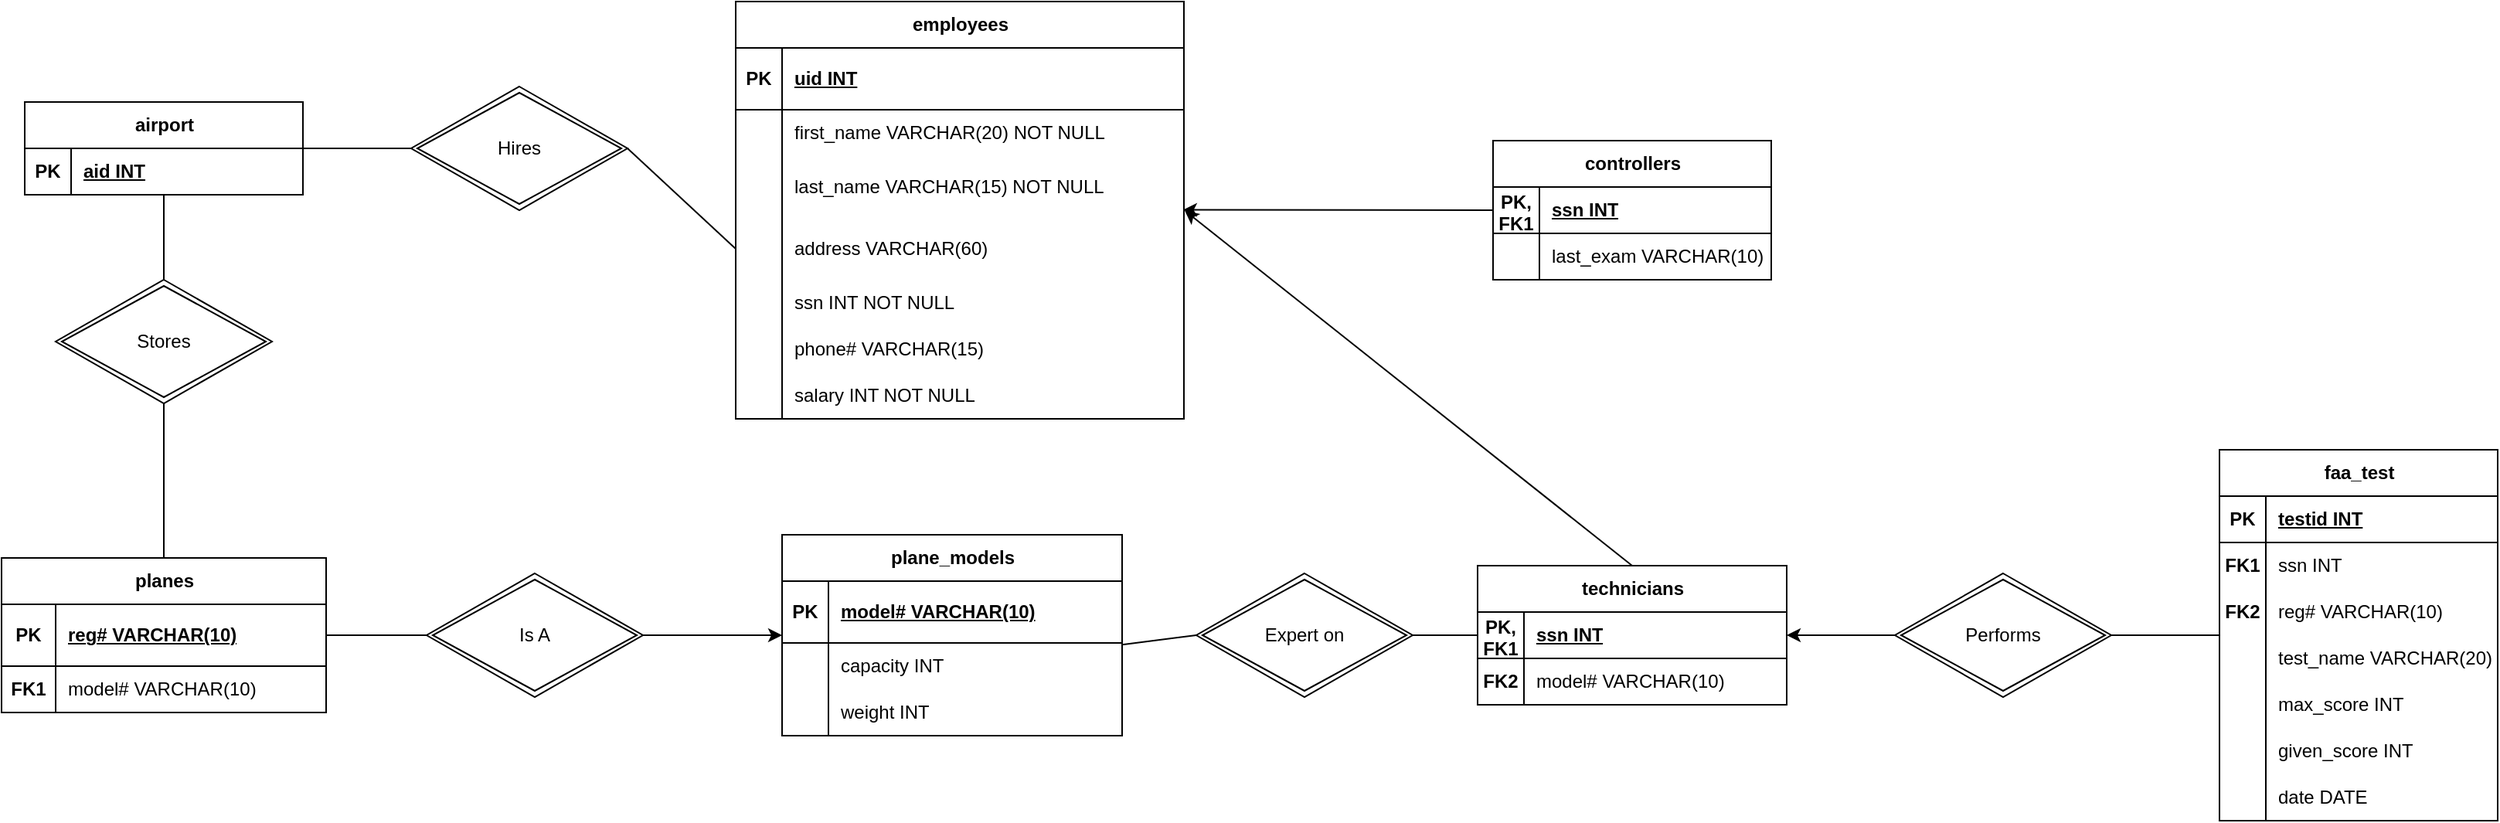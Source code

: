 <mxfile version="26.0.14">
  <diagram id="R2lEEEUBdFMjLlhIrx00" name="Page-1">
    <mxGraphModel dx="2577" dy="814" grid="1" gridSize="10" guides="1" tooltips="1" connect="1" arrows="1" fold="1" page="1" pageScale="1" pageWidth="1100" pageHeight="850" math="0" shadow="0" extFonts="Permanent Marker^https://fonts.googleapis.com/css?family=Permanent+Marker">
      <root>
        <mxCell id="0" />
        <mxCell id="1" parent="0" />
        <mxCell id="IWWwYDtcvfQq_t2EEs5d-1" value="planes" style="shape=table;startSize=30;container=1;collapsible=1;childLayout=tableLayout;fixedRows=1;rowLines=0;fontStyle=1;align=center;resizeLast=1;html=1;" parent="1" vertex="1">
          <mxGeometry x="-720" y="490" width="210" height="100" as="geometry">
            <mxRectangle x="-680" y="380" width="100" height="30" as="alternateBounds" />
          </mxGeometry>
        </mxCell>
        <mxCell id="IWWwYDtcvfQq_t2EEs5d-2" value="" style="shape=tableRow;horizontal=0;startSize=0;swimlaneHead=0;swimlaneBody=0;fillColor=none;collapsible=0;dropTarget=0;points=[[0,0.5],[1,0.5]];portConstraint=eastwest;top=0;left=0;right=0;bottom=1;" parent="IWWwYDtcvfQq_t2EEs5d-1" vertex="1">
          <mxGeometry y="30" width="210" height="40" as="geometry" />
        </mxCell>
        <mxCell id="IWWwYDtcvfQq_t2EEs5d-3" value="PK" style="shape=partialRectangle;connectable=0;fillColor=none;top=0;left=0;bottom=0;right=0;fontStyle=1;overflow=hidden;whiteSpace=wrap;html=1;" parent="IWWwYDtcvfQq_t2EEs5d-2" vertex="1">
          <mxGeometry width="35" height="40" as="geometry">
            <mxRectangle width="35" height="40" as="alternateBounds" />
          </mxGeometry>
        </mxCell>
        <mxCell id="IWWwYDtcvfQq_t2EEs5d-4" value="reg# VARCHAR(10)" style="shape=partialRectangle;connectable=0;fillColor=none;top=0;left=0;bottom=0;right=0;align=left;spacingLeft=6;fontStyle=5;overflow=hidden;whiteSpace=wrap;html=1;" parent="IWWwYDtcvfQq_t2EEs5d-2" vertex="1">
          <mxGeometry x="35" width="175" height="40" as="geometry">
            <mxRectangle width="175" height="40" as="alternateBounds" />
          </mxGeometry>
        </mxCell>
        <mxCell id="IWWwYDtcvfQq_t2EEs5d-5" value="" style="shape=tableRow;horizontal=0;startSize=0;swimlaneHead=0;swimlaneBody=0;fillColor=none;collapsible=0;dropTarget=0;points=[[0,0.5],[1,0.5]];portConstraint=eastwest;top=0;left=0;right=0;bottom=0;" parent="IWWwYDtcvfQq_t2EEs5d-1" vertex="1">
          <mxGeometry y="70" width="210" height="30" as="geometry" />
        </mxCell>
        <mxCell id="IWWwYDtcvfQq_t2EEs5d-6" value="&lt;b&gt;FK1&lt;/b&gt;" style="shape=partialRectangle;connectable=0;fillColor=none;top=0;left=0;bottom=0;right=0;editable=1;overflow=hidden;whiteSpace=wrap;html=1;" parent="IWWwYDtcvfQq_t2EEs5d-5" vertex="1">
          <mxGeometry width="35" height="30" as="geometry">
            <mxRectangle width="35" height="30" as="alternateBounds" />
          </mxGeometry>
        </mxCell>
        <mxCell id="IWWwYDtcvfQq_t2EEs5d-7" value="model# VARCHAR(10)" style="shape=partialRectangle;connectable=0;fillColor=none;top=0;left=0;bottom=0;right=0;align=left;spacingLeft=6;overflow=hidden;whiteSpace=wrap;html=1;" parent="IWWwYDtcvfQq_t2EEs5d-5" vertex="1">
          <mxGeometry x="35" width="175" height="30" as="geometry">
            <mxRectangle width="175" height="30" as="alternateBounds" />
          </mxGeometry>
        </mxCell>
        <mxCell id="IWWwYDtcvfQq_t2EEs5d-49" value="" style="shape=tableRow;horizontal=0;startSize=0;swimlaneHead=0;swimlaneBody=0;fillColor=none;collapsible=0;dropTarget=0;points=[[0,0.5],[1,0.5]];portConstraint=eastwest;top=0;left=0;right=0;bottom=0;" parent="1" vertex="1">
          <mxGeometry x="-105" y="370" width="290" height="30" as="geometry" />
        </mxCell>
        <mxCell id="IWWwYDtcvfQq_t2EEs5d-50" value="" style="shape=partialRectangle;connectable=0;fillColor=none;top=0;left=0;bottom=0;right=0;editable=1;overflow=hidden;whiteSpace=wrap;html=1;" parent="IWWwYDtcvfQq_t2EEs5d-49" vertex="1">
          <mxGeometry width="30" height="30" as="geometry">
            <mxRectangle width="30" height="30" as="alternateBounds" />
          </mxGeometry>
        </mxCell>
        <mxCell id="IWWwYDtcvfQq_t2EEs5d-36" value="employees" style="shape=table;startSize=30;container=1;collapsible=1;childLayout=tableLayout;fixedRows=1;rowLines=0;fontStyle=1;align=center;resizeLast=1;html=1;" parent="1" vertex="1">
          <mxGeometry x="-245" y="130" width="290" height="270" as="geometry" />
        </mxCell>
        <mxCell id="IWWwYDtcvfQq_t2EEs5d-37" value="" style="shape=tableRow;horizontal=0;startSize=0;swimlaneHead=0;swimlaneBody=0;fillColor=none;collapsible=0;dropTarget=0;points=[[0,0.5],[1,0.5]];portConstraint=eastwest;top=0;left=0;right=0;bottom=1;" parent="IWWwYDtcvfQq_t2EEs5d-36" vertex="1">
          <mxGeometry y="30" width="290" height="40" as="geometry" />
        </mxCell>
        <mxCell id="IWWwYDtcvfQq_t2EEs5d-38" value="PK" style="shape=partialRectangle;connectable=0;fillColor=none;top=0;left=0;bottom=0;right=0;fontStyle=1;overflow=hidden;whiteSpace=wrap;html=1;" parent="IWWwYDtcvfQq_t2EEs5d-37" vertex="1">
          <mxGeometry width="30" height="40" as="geometry">
            <mxRectangle width="30" height="40" as="alternateBounds" />
          </mxGeometry>
        </mxCell>
        <mxCell id="IWWwYDtcvfQq_t2EEs5d-39" value="&lt;div&gt;uid INT&lt;/div&gt;" style="shape=partialRectangle;connectable=0;fillColor=none;top=0;left=0;bottom=0;right=0;align=left;spacingLeft=6;fontStyle=5;overflow=hidden;whiteSpace=wrap;html=1;" parent="IWWwYDtcvfQq_t2EEs5d-37" vertex="1">
          <mxGeometry x="30" width="260" height="40" as="geometry">
            <mxRectangle width="260" height="40" as="alternateBounds" />
          </mxGeometry>
        </mxCell>
        <mxCell id="IWWwYDtcvfQq_t2EEs5d-40" value="" style="shape=tableRow;horizontal=0;startSize=0;swimlaneHead=0;swimlaneBody=0;fillColor=none;collapsible=0;dropTarget=0;points=[[0,0.5],[1,0.5]];portConstraint=eastwest;top=0;left=0;right=0;bottom=0;" parent="IWWwYDtcvfQq_t2EEs5d-36" vertex="1">
          <mxGeometry y="70" width="290" height="30" as="geometry" />
        </mxCell>
        <mxCell id="IWWwYDtcvfQq_t2EEs5d-41" value="" style="shape=partialRectangle;connectable=0;fillColor=none;top=0;left=0;bottom=0;right=0;editable=1;overflow=hidden;whiteSpace=wrap;html=1;" parent="IWWwYDtcvfQq_t2EEs5d-40" vertex="1">
          <mxGeometry width="30" height="30" as="geometry">
            <mxRectangle width="30" height="30" as="alternateBounds" />
          </mxGeometry>
        </mxCell>
        <mxCell id="IWWwYDtcvfQq_t2EEs5d-42" value="first_name VARCHAR(20) NOT NULL" style="shape=partialRectangle;connectable=0;fillColor=none;top=0;left=0;bottom=0;right=0;align=left;spacingLeft=6;overflow=hidden;whiteSpace=wrap;html=1;" parent="IWWwYDtcvfQq_t2EEs5d-40" vertex="1">
          <mxGeometry x="30" width="260" height="30" as="geometry">
            <mxRectangle width="260" height="30" as="alternateBounds" />
          </mxGeometry>
        </mxCell>
        <mxCell id="BIp9BV4eIotCnGxD693o-6" style="shape=tableRow;horizontal=0;startSize=0;swimlaneHead=0;swimlaneBody=0;fillColor=none;collapsible=0;dropTarget=0;points=[[0,0.5],[1,0.5]];portConstraint=eastwest;top=0;left=0;right=0;bottom=0;" parent="IWWwYDtcvfQq_t2EEs5d-36" vertex="1">
          <mxGeometry y="100" width="290" height="40" as="geometry" />
        </mxCell>
        <mxCell id="BIp9BV4eIotCnGxD693o-7" style="shape=partialRectangle;connectable=0;fillColor=none;top=0;left=0;bottom=0;right=0;editable=1;overflow=hidden;whiteSpace=wrap;html=1;" parent="BIp9BV4eIotCnGxD693o-6" vertex="1">
          <mxGeometry width="30" height="40" as="geometry">
            <mxRectangle width="30" height="40" as="alternateBounds" />
          </mxGeometry>
        </mxCell>
        <mxCell id="BIp9BV4eIotCnGxD693o-8" value="last_name VARCHAR(15) NOT NULL" style="shape=partialRectangle;connectable=0;fillColor=none;top=0;left=0;bottom=0;right=0;align=left;spacingLeft=6;overflow=hidden;whiteSpace=wrap;html=1;" parent="BIp9BV4eIotCnGxD693o-6" vertex="1">
          <mxGeometry x="30" width="260" height="40" as="geometry">
            <mxRectangle width="260" height="40" as="alternateBounds" />
          </mxGeometry>
        </mxCell>
        <mxCell id="IWWwYDtcvfQq_t2EEs5d-46" value="" style="shape=tableRow;horizontal=0;startSize=0;swimlaneHead=0;swimlaneBody=0;fillColor=none;collapsible=0;dropTarget=0;points=[[0,0.5],[1,0.5]];portConstraint=eastwest;top=0;left=0;right=0;bottom=0;" parent="IWWwYDtcvfQq_t2EEs5d-36" vertex="1">
          <mxGeometry y="140" width="290" height="40" as="geometry" />
        </mxCell>
        <mxCell id="IWWwYDtcvfQq_t2EEs5d-47" value="" style="shape=partialRectangle;connectable=0;fillColor=none;top=0;left=0;bottom=0;right=0;editable=1;overflow=hidden;whiteSpace=wrap;html=1;" parent="IWWwYDtcvfQq_t2EEs5d-46" vertex="1">
          <mxGeometry width="30" height="40" as="geometry">
            <mxRectangle width="30" height="40" as="alternateBounds" />
          </mxGeometry>
        </mxCell>
        <mxCell id="IWWwYDtcvfQq_t2EEs5d-48" value="address VARCHAR(60)" style="shape=partialRectangle;connectable=0;fillColor=none;top=0;left=0;bottom=0;right=0;align=left;spacingLeft=6;overflow=hidden;whiteSpace=wrap;html=1;" parent="IWWwYDtcvfQq_t2EEs5d-46" vertex="1">
          <mxGeometry x="30" width="260" height="40" as="geometry">
            <mxRectangle width="260" height="40" as="alternateBounds" />
          </mxGeometry>
        </mxCell>
        <mxCell id="IWWwYDtcvfQq_t2EEs5d-43" value="" style="shape=tableRow;horizontal=0;startSize=0;swimlaneHead=0;swimlaneBody=0;fillColor=none;collapsible=0;dropTarget=0;points=[[0,0.5],[1,0.5]];portConstraint=eastwest;top=0;left=0;right=0;bottom=0;" parent="IWWwYDtcvfQq_t2EEs5d-36" vertex="1">
          <mxGeometry y="180" width="290" height="30" as="geometry" />
        </mxCell>
        <mxCell id="IWWwYDtcvfQq_t2EEs5d-44" value="" style="shape=partialRectangle;connectable=0;fillColor=none;top=0;left=0;bottom=0;right=0;editable=1;overflow=hidden;whiteSpace=wrap;html=1;" parent="IWWwYDtcvfQq_t2EEs5d-43" vertex="1">
          <mxGeometry width="30" height="30" as="geometry">
            <mxRectangle width="30" height="30" as="alternateBounds" />
          </mxGeometry>
        </mxCell>
        <mxCell id="IWWwYDtcvfQq_t2EEs5d-45" value="ssn INT NOT NULL" style="shape=partialRectangle;connectable=0;fillColor=none;top=0;left=0;bottom=0;right=0;align=left;spacingLeft=6;overflow=hidden;whiteSpace=wrap;html=1;" parent="IWWwYDtcvfQq_t2EEs5d-43" vertex="1">
          <mxGeometry x="30" width="260" height="30" as="geometry">
            <mxRectangle width="260" height="30" as="alternateBounds" />
          </mxGeometry>
        </mxCell>
        <mxCell id="BIp9BV4eIotCnGxD693o-12" style="shape=tableRow;horizontal=0;startSize=0;swimlaneHead=0;swimlaneBody=0;fillColor=none;collapsible=0;dropTarget=0;points=[[0,0.5],[1,0.5]];portConstraint=eastwest;top=0;left=0;right=0;bottom=0;" parent="IWWwYDtcvfQq_t2EEs5d-36" vertex="1">
          <mxGeometry y="210" width="290" height="30" as="geometry" />
        </mxCell>
        <mxCell id="BIp9BV4eIotCnGxD693o-13" style="shape=partialRectangle;connectable=0;fillColor=none;top=0;left=0;bottom=0;right=0;editable=1;overflow=hidden;whiteSpace=wrap;html=1;" parent="BIp9BV4eIotCnGxD693o-12" vertex="1">
          <mxGeometry width="30" height="30" as="geometry">
            <mxRectangle width="30" height="30" as="alternateBounds" />
          </mxGeometry>
        </mxCell>
        <mxCell id="BIp9BV4eIotCnGxD693o-14" value="phone# VARCHAR(15)" style="shape=partialRectangle;connectable=0;fillColor=none;top=0;left=0;bottom=0;right=0;align=left;spacingLeft=6;overflow=hidden;whiteSpace=wrap;html=1;" parent="BIp9BV4eIotCnGxD693o-12" vertex="1">
          <mxGeometry x="30" width="260" height="30" as="geometry">
            <mxRectangle width="260" height="30" as="alternateBounds" />
          </mxGeometry>
        </mxCell>
        <mxCell id="BIp9BV4eIotCnGxD693o-15" style="shape=tableRow;horizontal=0;startSize=0;swimlaneHead=0;swimlaneBody=0;fillColor=none;collapsible=0;dropTarget=0;points=[[0,0.5],[1,0.5]];portConstraint=eastwest;top=0;left=0;right=0;bottom=0;" parent="IWWwYDtcvfQq_t2EEs5d-36" vertex="1">
          <mxGeometry y="240" width="290" height="30" as="geometry" />
        </mxCell>
        <mxCell id="BIp9BV4eIotCnGxD693o-16" style="shape=partialRectangle;connectable=0;fillColor=none;top=0;left=0;bottom=0;right=0;editable=1;overflow=hidden;whiteSpace=wrap;html=1;" parent="BIp9BV4eIotCnGxD693o-15" vertex="1">
          <mxGeometry width="30" height="30" as="geometry">
            <mxRectangle width="30" height="30" as="alternateBounds" />
          </mxGeometry>
        </mxCell>
        <mxCell id="BIp9BV4eIotCnGxD693o-17" value="salary INT NOT NULL" style="shape=partialRectangle;connectable=0;fillColor=none;top=0;left=0;bottom=0;right=0;align=left;spacingLeft=6;overflow=hidden;whiteSpace=wrap;html=1;" parent="BIp9BV4eIotCnGxD693o-15" vertex="1">
          <mxGeometry x="30" width="260" height="30" as="geometry">
            <mxRectangle width="260" height="30" as="alternateBounds" />
          </mxGeometry>
        </mxCell>
        <mxCell id="BIp9BV4eIotCnGxD693o-24" value="technicians" style="shape=table;startSize=30;container=1;collapsible=1;childLayout=tableLayout;fixedRows=1;rowLines=0;fontStyle=1;align=center;resizeLast=1;html=1;" parent="1" vertex="1">
          <mxGeometry x="235" y="495" width="200" height="90" as="geometry" />
        </mxCell>
        <mxCell id="BIp9BV4eIotCnGxD693o-25" value="" style="shape=tableRow;horizontal=0;startSize=0;swimlaneHead=0;swimlaneBody=0;fillColor=none;collapsible=0;dropTarget=0;points=[[0,0.5],[1,0.5]];portConstraint=eastwest;top=0;left=0;right=0;bottom=1;" parent="BIp9BV4eIotCnGxD693o-24" vertex="1">
          <mxGeometry y="30" width="200" height="30" as="geometry" />
        </mxCell>
        <mxCell id="BIp9BV4eIotCnGxD693o-26" value="PK, FK1" style="shape=partialRectangle;connectable=0;fillColor=none;top=0;left=0;bottom=0;right=0;fontStyle=1;overflow=hidden;whiteSpace=wrap;html=1;" parent="BIp9BV4eIotCnGxD693o-25" vertex="1">
          <mxGeometry width="30" height="30" as="geometry">
            <mxRectangle width="30" height="30" as="alternateBounds" />
          </mxGeometry>
        </mxCell>
        <mxCell id="BIp9BV4eIotCnGxD693o-27" value="ssn INT" style="shape=partialRectangle;connectable=0;fillColor=none;top=0;left=0;bottom=0;right=0;align=left;spacingLeft=6;fontStyle=5;overflow=hidden;whiteSpace=wrap;html=1;" parent="BIp9BV4eIotCnGxD693o-25" vertex="1">
          <mxGeometry x="30" width="170" height="30" as="geometry">
            <mxRectangle width="170" height="30" as="alternateBounds" />
          </mxGeometry>
        </mxCell>
        <mxCell id="BIp9BV4eIotCnGxD693o-28" value="" style="shape=tableRow;horizontal=0;startSize=0;swimlaneHead=0;swimlaneBody=0;fillColor=none;collapsible=0;dropTarget=0;points=[[0,0.5],[1,0.5]];portConstraint=eastwest;top=0;left=0;right=0;bottom=0;" parent="BIp9BV4eIotCnGxD693o-24" vertex="1">
          <mxGeometry y="60" width="200" height="30" as="geometry" />
        </mxCell>
        <mxCell id="BIp9BV4eIotCnGxD693o-29" value="&lt;b&gt;FK2&lt;/b&gt;" style="shape=partialRectangle;connectable=0;fillColor=none;top=0;left=0;bottom=0;right=0;editable=1;overflow=hidden;whiteSpace=wrap;html=1;" parent="BIp9BV4eIotCnGxD693o-28" vertex="1">
          <mxGeometry width="30" height="30" as="geometry">
            <mxRectangle width="30" height="30" as="alternateBounds" />
          </mxGeometry>
        </mxCell>
        <mxCell id="BIp9BV4eIotCnGxD693o-30" value="model# VARCHAR(10)" style="shape=partialRectangle;connectable=0;fillColor=none;top=0;left=0;bottom=0;right=0;align=left;spacingLeft=6;overflow=hidden;whiteSpace=wrap;html=1;" parent="BIp9BV4eIotCnGxD693o-28" vertex="1">
          <mxGeometry x="30" width="170" height="30" as="geometry">
            <mxRectangle width="170" height="30" as="alternateBounds" />
          </mxGeometry>
        </mxCell>
        <mxCell id="BIp9BV4eIotCnGxD693o-40" value="controllers" style="shape=table;startSize=30;container=1;collapsible=1;childLayout=tableLayout;fixedRows=1;rowLines=0;fontStyle=1;align=center;resizeLast=1;html=1;" parent="1" vertex="1">
          <mxGeometry x="245" y="220" width="180" height="90" as="geometry" />
        </mxCell>
        <mxCell id="BIp9BV4eIotCnGxD693o-41" value="" style="shape=tableRow;horizontal=0;startSize=0;swimlaneHead=0;swimlaneBody=0;fillColor=none;collapsible=0;dropTarget=0;points=[[0,0.5],[1,0.5]];portConstraint=eastwest;top=0;left=0;right=0;bottom=1;" parent="BIp9BV4eIotCnGxD693o-40" vertex="1">
          <mxGeometry y="30" width="180" height="30" as="geometry" />
        </mxCell>
        <mxCell id="BIp9BV4eIotCnGxD693o-42" value="PK, FK1" style="shape=partialRectangle;connectable=0;fillColor=none;top=0;left=0;bottom=0;right=0;fontStyle=1;overflow=hidden;whiteSpace=wrap;html=1;" parent="BIp9BV4eIotCnGxD693o-41" vertex="1">
          <mxGeometry width="30" height="30" as="geometry">
            <mxRectangle width="30" height="30" as="alternateBounds" />
          </mxGeometry>
        </mxCell>
        <mxCell id="BIp9BV4eIotCnGxD693o-43" value="ssn INT" style="shape=partialRectangle;connectable=0;fillColor=none;top=0;left=0;bottom=0;right=0;align=left;spacingLeft=6;fontStyle=5;overflow=hidden;whiteSpace=wrap;html=1;" parent="BIp9BV4eIotCnGxD693o-41" vertex="1">
          <mxGeometry x="30" width="150" height="30" as="geometry">
            <mxRectangle width="150" height="30" as="alternateBounds" />
          </mxGeometry>
        </mxCell>
        <mxCell id="BIp9BV4eIotCnGxD693o-44" value="" style="shape=tableRow;horizontal=0;startSize=0;swimlaneHead=0;swimlaneBody=0;fillColor=none;collapsible=0;dropTarget=0;points=[[0,0.5],[1,0.5]];portConstraint=eastwest;top=0;left=0;right=0;bottom=0;" parent="BIp9BV4eIotCnGxD693o-40" vertex="1">
          <mxGeometry y="60" width="180" height="30" as="geometry" />
        </mxCell>
        <mxCell id="BIp9BV4eIotCnGxD693o-45" value="" style="shape=partialRectangle;connectable=0;fillColor=none;top=0;left=0;bottom=0;right=0;editable=1;overflow=hidden;whiteSpace=wrap;html=1;" parent="BIp9BV4eIotCnGxD693o-44" vertex="1">
          <mxGeometry width="30" height="30" as="geometry">
            <mxRectangle width="30" height="30" as="alternateBounds" />
          </mxGeometry>
        </mxCell>
        <mxCell id="BIp9BV4eIotCnGxD693o-46" value="last_exam VARCHAR(10)" style="shape=partialRectangle;connectable=0;fillColor=none;top=0;left=0;bottom=0;right=0;align=left;spacingLeft=6;overflow=hidden;whiteSpace=wrap;html=1;" parent="BIp9BV4eIotCnGxD693o-44" vertex="1">
          <mxGeometry x="30" width="150" height="30" as="geometry">
            <mxRectangle width="150" height="30" as="alternateBounds" />
          </mxGeometry>
        </mxCell>
        <mxCell id="BIp9BV4eIotCnGxD693o-53" value="faa_test" style="shape=table;startSize=30;container=1;collapsible=1;childLayout=tableLayout;fixedRows=1;rowLines=0;fontStyle=1;align=center;resizeLast=1;html=1;" parent="1" vertex="1">
          <mxGeometry x="715" y="420" width="180" height="240" as="geometry" />
        </mxCell>
        <mxCell id="BIp9BV4eIotCnGxD693o-54" value="" style="shape=tableRow;horizontal=0;startSize=0;swimlaneHead=0;swimlaneBody=0;fillColor=none;collapsible=0;dropTarget=0;points=[[0,0.5],[1,0.5]];portConstraint=eastwest;top=0;left=0;right=0;bottom=1;" parent="BIp9BV4eIotCnGxD693o-53" vertex="1">
          <mxGeometry y="30" width="180" height="30" as="geometry" />
        </mxCell>
        <mxCell id="BIp9BV4eIotCnGxD693o-55" value="PK" style="shape=partialRectangle;connectable=0;fillColor=none;top=0;left=0;bottom=0;right=0;fontStyle=1;overflow=hidden;whiteSpace=wrap;html=1;" parent="BIp9BV4eIotCnGxD693o-54" vertex="1">
          <mxGeometry width="30" height="30" as="geometry">
            <mxRectangle width="30" height="30" as="alternateBounds" />
          </mxGeometry>
        </mxCell>
        <mxCell id="BIp9BV4eIotCnGxD693o-56" value="testid INT" style="shape=partialRectangle;connectable=0;fillColor=none;top=0;left=0;bottom=0;right=0;align=left;spacingLeft=6;fontStyle=5;overflow=hidden;whiteSpace=wrap;html=1;" parent="BIp9BV4eIotCnGxD693o-54" vertex="1">
          <mxGeometry x="30" width="150" height="30" as="geometry">
            <mxRectangle width="150" height="30" as="alternateBounds" />
          </mxGeometry>
        </mxCell>
        <mxCell id="BIp9BV4eIotCnGxD693o-57" value="" style="shape=tableRow;horizontal=0;startSize=0;swimlaneHead=0;swimlaneBody=0;fillColor=none;collapsible=0;dropTarget=0;points=[[0,0.5],[1,0.5]];portConstraint=eastwest;top=0;left=0;right=0;bottom=0;" parent="BIp9BV4eIotCnGxD693o-53" vertex="1">
          <mxGeometry y="60" width="180" height="30" as="geometry" />
        </mxCell>
        <mxCell id="BIp9BV4eIotCnGxD693o-58" value="&lt;b&gt;FK1&lt;/b&gt;" style="shape=partialRectangle;connectable=0;fillColor=none;top=0;left=0;bottom=0;right=0;editable=1;overflow=hidden;whiteSpace=wrap;html=1;" parent="BIp9BV4eIotCnGxD693o-57" vertex="1">
          <mxGeometry width="30" height="30" as="geometry">
            <mxRectangle width="30" height="30" as="alternateBounds" />
          </mxGeometry>
        </mxCell>
        <mxCell id="BIp9BV4eIotCnGxD693o-59" value="ssn INT" style="shape=partialRectangle;connectable=0;fillColor=none;top=0;left=0;bottom=0;right=0;align=left;spacingLeft=6;overflow=hidden;whiteSpace=wrap;html=1;" parent="BIp9BV4eIotCnGxD693o-57" vertex="1">
          <mxGeometry x="30" width="150" height="30" as="geometry">
            <mxRectangle width="150" height="30" as="alternateBounds" />
          </mxGeometry>
        </mxCell>
        <mxCell id="BIp9BV4eIotCnGxD693o-79" style="shape=tableRow;horizontal=0;startSize=0;swimlaneHead=0;swimlaneBody=0;fillColor=none;collapsible=0;dropTarget=0;points=[[0,0.5],[1,0.5]];portConstraint=eastwest;top=0;left=0;right=0;bottom=0;" parent="BIp9BV4eIotCnGxD693o-53" vertex="1">
          <mxGeometry y="90" width="180" height="30" as="geometry" />
        </mxCell>
        <mxCell id="BIp9BV4eIotCnGxD693o-80" value="&lt;b&gt;FK2&lt;/b&gt;" style="shape=partialRectangle;connectable=0;fillColor=none;top=0;left=0;bottom=0;right=0;editable=1;overflow=hidden;whiteSpace=wrap;html=1;" parent="BIp9BV4eIotCnGxD693o-79" vertex="1">
          <mxGeometry width="30" height="30" as="geometry">
            <mxRectangle width="30" height="30" as="alternateBounds" />
          </mxGeometry>
        </mxCell>
        <mxCell id="BIp9BV4eIotCnGxD693o-81" value="reg# VARCHAR(10)" style="shape=partialRectangle;connectable=0;fillColor=none;top=0;left=0;bottom=0;right=0;align=left;spacingLeft=6;overflow=hidden;whiteSpace=wrap;html=1;" parent="BIp9BV4eIotCnGxD693o-79" vertex="1">
          <mxGeometry x="30" width="150" height="30" as="geometry">
            <mxRectangle width="150" height="30" as="alternateBounds" />
          </mxGeometry>
        </mxCell>
        <mxCell id="BIp9BV4eIotCnGxD693o-60" value="" style="shape=tableRow;horizontal=0;startSize=0;swimlaneHead=0;swimlaneBody=0;fillColor=none;collapsible=0;dropTarget=0;points=[[0,0.5],[1,0.5]];portConstraint=eastwest;top=0;left=0;right=0;bottom=0;" parent="BIp9BV4eIotCnGxD693o-53" vertex="1">
          <mxGeometry y="120" width="180" height="30" as="geometry" />
        </mxCell>
        <mxCell id="BIp9BV4eIotCnGxD693o-61" value="" style="shape=partialRectangle;connectable=0;fillColor=none;top=0;left=0;bottom=0;right=0;editable=1;overflow=hidden;whiteSpace=wrap;html=1;" parent="BIp9BV4eIotCnGxD693o-60" vertex="1">
          <mxGeometry width="30" height="30" as="geometry">
            <mxRectangle width="30" height="30" as="alternateBounds" />
          </mxGeometry>
        </mxCell>
        <mxCell id="BIp9BV4eIotCnGxD693o-62" value="test_name VARCHAR(20)" style="shape=partialRectangle;connectable=0;fillColor=none;top=0;left=0;bottom=0;right=0;align=left;spacingLeft=6;overflow=hidden;whiteSpace=wrap;html=1;" parent="BIp9BV4eIotCnGxD693o-60" vertex="1">
          <mxGeometry x="30" width="150" height="30" as="geometry">
            <mxRectangle width="150" height="30" as="alternateBounds" />
          </mxGeometry>
        </mxCell>
        <mxCell id="BIp9BV4eIotCnGxD693o-63" value="" style="shape=tableRow;horizontal=0;startSize=0;swimlaneHead=0;swimlaneBody=0;fillColor=none;collapsible=0;dropTarget=0;points=[[0,0.5],[1,0.5]];portConstraint=eastwest;top=0;left=0;right=0;bottom=0;" parent="BIp9BV4eIotCnGxD693o-53" vertex="1">
          <mxGeometry y="150" width="180" height="30" as="geometry" />
        </mxCell>
        <mxCell id="BIp9BV4eIotCnGxD693o-64" value="" style="shape=partialRectangle;connectable=0;fillColor=none;top=0;left=0;bottom=0;right=0;editable=1;overflow=hidden;whiteSpace=wrap;html=1;" parent="BIp9BV4eIotCnGxD693o-63" vertex="1">
          <mxGeometry width="30" height="30" as="geometry">
            <mxRectangle width="30" height="30" as="alternateBounds" />
          </mxGeometry>
        </mxCell>
        <mxCell id="BIp9BV4eIotCnGxD693o-65" value="max_score INT" style="shape=partialRectangle;connectable=0;fillColor=none;top=0;left=0;bottom=0;right=0;align=left;spacingLeft=6;overflow=hidden;whiteSpace=wrap;html=1;" parent="BIp9BV4eIotCnGxD693o-63" vertex="1">
          <mxGeometry x="30" width="150" height="30" as="geometry">
            <mxRectangle width="150" height="30" as="alternateBounds" />
          </mxGeometry>
        </mxCell>
        <mxCell id="BIp9BV4eIotCnGxD693o-66" style="shape=tableRow;horizontal=0;startSize=0;swimlaneHead=0;swimlaneBody=0;fillColor=none;collapsible=0;dropTarget=0;points=[[0,0.5],[1,0.5]];portConstraint=eastwest;top=0;left=0;right=0;bottom=0;" parent="BIp9BV4eIotCnGxD693o-53" vertex="1">
          <mxGeometry y="180" width="180" height="30" as="geometry" />
        </mxCell>
        <mxCell id="BIp9BV4eIotCnGxD693o-67" style="shape=partialRectangle;connectable=0;fillColor=none;top=0;left=0;bottom=0;right=0;editable=1;overflow=hidden;whiteSpace=wrap;html=1;" parent="BIp9BV4eIotCnGxD693o-66" vertex="1">
          <mxGeometry width="30" height="30" as="geometry">
            <mxRectangle width="30" height="30" as="alternateBounds" />
          </mxGeometry>
        </mxCell>
        <mxCell id="BIp9BV4eIotCnGxD693o-68" value="&lt;div&gt;given_score INT&lt;/div&gt;" style="shape=partialRectangle;connectable=0;fillColor=none;top=0;left=0;bottom=0;right=0;align=left;spacingLeft=6;overflow=hidden;whiteSpace=wrap;html=1;" parent="BIp9BV4eIotCnGxD693o-66" vertex="1">
          <mxGeometry x="30" width="150" height="30" as="geometry">
            <mxRectangle width="150" height="30" as="alternateBounds" />
          </mxGeometry>
        </mxCell>
        <mxCell id="BIp9BV4eIotCnGxD693o-69" style="shape=tableRow;horizontal=0;startSize=0;swimlaneHead=0;swimlaneBody=0;fillColor=none;collapsible=0;dropTarget=0;points=[[0,0.5],[1,0.5]];portConstraint=eastwest;top=0;left=0;right=0;bottom=0;" parent="BIp9BV4eIotCnGxD693o-53" vertex="1">
          <mxGeometry y="210" width="180" height="30" as="geometry" />
        </mxCell>
        <mxCell id="BIp9BV4eIotCnGxD693o-70" style="shape=partialRectangle;connectable=0;fillColor=none;top=0;left=0;bottom=0;right=0;editable=1;overflow=hidden;whiteSpace=wrap;html=1;" parent="BIp9BV4eIotCnGxD693o-69" vertex="1">
          <mxGeometry width="30" height="30" as="geometry">
            <mxRectangle width="30" height="30" as="alternateBounds" />
          </mxGeometry>
        </mxCell>
        <mxCell id="BIp9BV4eIotCnGxD693o-71" value="date DATE" style="shape=partialRectangle;connectable=0;fillColor=none;top=0;left=0;bottom=0;right=0;align=left;spacingLeft=6;overflow=hidden;whiteSpace=wrap;html=1;" parent="BIp9BV4eIotCnGxD693o-69" vertex="1">
          <mxGeometry x="30" width="150" height="30" as="geometry">
            <mxRectangle width="150" height="30" as="alternateBounds" />
          </mxGeometry>
        </mxCell>
        <mxCell id="BIp9BV4eIotCnGxD693o-89" value="plane_models" style="shape=table;startSize=30;container=1;collapsible=1;childLayout=tableLayout;fixedRows=1;rowLines=0;fontStyle=1;align=center;resizeLast=1;html=1;" parent="1" vertex="1">
          <mxGeometry x="-215" y="475" width="220" height="130" as="geometry">
            <mxRectangle x="-680" y="380" width="100" height="30" as="alternateBounds" />
          </mxGeometry>
        </mxCell>
        <mxCell id="BIp9BV4eIotCnGxD693o-90" value="" style="shape=tableRow;horizontal=0;startSize=0;swimlaneHead=0;swimlaneBody=0;fillColor=none;collapsible=0;dropTarget=0;points=[[0,0.5],[1,0.5]];portConstraint=eastwest;top=0;left=0;right=0;bottom=1;" parent="BIp9BV4eIotCnGxD693o-89" vertex="1">
          <mxGeometry y="30" width="220" height="40" as="geometry" />
        </mxCell>
        <mxCell id="BIp9BV4eIotCnGxD693o-91" value="PK" style="shape=partialRectangle;connectable=0;fillColor=none;top=0;left=0;bottom=0;right=0;fontStyle=1;overflow=hidden;whiteSpace=wrap;html=1;" parent="BIp9BV4eIotCnGxD693o-90" vertex="1">
          <mxGeometry width="30" height="40" as="geometry">
            <mxRectangle width="30" height="40" as="alternateBounds" />
          </mxGeometry>
        </mxCell>
        <mxCell id="BIp9BV4eIotCnGxD693o-92" value="model# VARCHAR(10)" style="shape=partialRectangle;connectable=0;fillColor=none;top=0;left=0;bottom=0;right=0;align=left;spacingLeft=6;fontStyle=5;overflow=hidden;whiteSpace=wrap;html=1;" parent="BIp9BV4eIotCnGxD693o-90" vertex="1">
          <mxGeometry x="30" width="190" height="40" as="geometry">
            <mxRectangle width="190" height="40" as="alternateBounds" />
          </mxGeometry>
        </mxCell>
        <mxCell id="BIp9BV4eIotCnGxD693o-96" value="" style="shape=tableRow;horizontal=0;startSize=0;swimlaneHead=0;swimlaneBody=0;fillColor=none;collapsible=0;dropTarget=0;points=[[0,0.5],[1,0.5]];portConstraint=eastwest;top=0;left=0;right=0;bottom=0;" parent="BIp9BV4eIotCnGxD693o-89" vertex="1">
          <mxGeometry y="70" width="220" height="30" as="geometry" />
        </mxCell>
        <mxCell id="BIp9BV4eIotCnGxD693o-97" value="" style="shape=partialRectangle;connectable=0;fillColor=none;top=0;left=0;bottom=0;right=0;editable=1;overflow=hidden;whiteSpace=wrap;html=1;" parent="BIp9BV4eIotCnGxD693o-96" vertex="1">
          <mxGeometry width="30" height="30" as="geometry">
            <mxRectangle width="30" height="30" as="alternateBounds" />
          </mxGeometry>
        </mxCell>
        <mxCell id="BIp9BV4eIotCnGxD693o-98" value="capacity INT" style="shape=partialRectangle;connectable=0;fillColor=none;top=0;left=0;bottom=0;right=0;align=left;spacingLeft=6;overflow=hidden;whiteSpace=wrap;html=1;" parent="BIp9BV4eIotCnGxD693o-96" vertex="1">
          <mxGeometry x="30" width="190" height="30" as="geometry">
            <mxRectangle width="190" height="30" as="alternateBounds" />
          </mxGeometry>
        </mxCell>
        <mxCell id="BIp9BV4eIotCnGxD693o-99" value="" style="shape=tableRow;horizontal=0;startSize=0;swimlaneHead=0;swimlaneBody=0;fillColor=none;collapsible=0;dropTarget=0;points=[[0,0.5],[1,0.5]];portConstraint=eastwest;top=0;left=0;right=0;bottom=0;" parent="BIp9BV4eIotCnGxD693o-89" vertex="1">
          <mxGeometry y="100" width="220" height="30" as="geometry" />
        </mxCell>
        <mxCell id="BIp9BV4eIotCnGxD693o-100" value="" style="shape=partialRectangle;connectable=0;fillColor=none;top=0;left=0;bottom=0;right=0;editable=1;overflow=hidden;whiteSpace=wrap;html=1;" parent="BIp9BV4eIotCnGxD693o-99" vertex="1">
          <mxGeometry width="30" height="30" as="geometry">
            <mxRectangle width="30" height="30" as="alternateBounds" />
          </mxGeometry>
        </mxCell>
        <mxCell id="BIp9BV4eIotCnGxD693o-101" value="weight INT" style="shape=partialRectangle;connectable=0;fillColor=none;top=0;left=0;bottom=0;right=0;align=left;spacingLeft=6;overflow=hidden;whiteSpace=wrap;html=1;" parent="BIp9BV4eIotCnGxD693o-99" vertex="1">
          <mxGeometry x="30" width="190" height="30" as="geometry">
            <mxRectangle width="190" height="30" as="alternateBounds" />
          </mxGeometry>
        </mxCell>
        <mxCell id="6DTPJgR93hMrRfMhwdnm-2" value="airport" style="shape=table;startSize=30;container=1;collapsible=1;childLayout=tableLayout;fixedRows=1;rowLines=0;fontStyle=1;align=center;resizeLast=1;html=1;" parent="1" vertex="1">
          <mxGeometry x="-705" y="195" width="180" height="60" as="geometry" />
        </mxCell>
        <mxCell id="6DTPJgR93hMrRfMhwdnm-3" value="" style="shape=tableRow;horizontal=0;startSize=0;swimlaneHead=0;swimlaneBody=0;fillColor=none;collapsible=0;dropTarget=0;points=[[0,0.5],[1,0.5]];portConstraint=eastwest;top=0;left=0;right=0;bottom=1;" parent="6DTPJgR93hMrRfMhwdnm-2" vertex="1">
          <mxGeometry y="30" width="180" height="30" as="geometry" />
        </mxCell>
        <mxCell id="6DTPJgR93hMrRfMhwdnm-4" value="PK" style="shape=partialRectangle;connectable=0;fillColor=none;top=0;left=0;bottom=0;right=0;fontStyle=1;overflow=hidden;whiteSpace=wrap;html=1;" parent="6DTPJgR93hMrRfMhwdnm-3" vertex="1">
          <mxGeometry width="30" height="30" as="geometry">
            <mxRectangle width="30" height="30" as="alternateBounds" />
          </mxGeometry>
        </mxCell>
        <mxCell id="6DTPJgR93hMrRfMhwdnm-5" value="aid INT" style="shape=partialRectangle;connectable=0;fillColor=none;top=0;left=0;bottom=0;right=0;align=left;spacingLeft=6;fontStyle=5;overflow=hidden;whiteSpace=wrap;html=1;" parent="6DTPJgR93hMrRfMhwdnm-3" vertex="1">
          <mxGeometry x="30" width="150" height="30" as="geometry">
            <mxRectangle width="150" height="30" as="alternateBounds" />
          </mxGeometry>
        </mxCell>
        <mxCell id="6DTPJgR93hMrRfMhwdnm-9" value="Hires" style="shape=rhombus;double=1;perimeter=rhombusPerimeter;whiteSpace=wrap;html=1;align=center;" parent="1" vertex="1">
          <mxGeometry x="-455" y="185" width="140" height="80" as="geometry" />
        </mxCell>
        <mxCell id="6DTPJgR93hMrRfMhwdnm-11" value="" style="endArrow=none;html=1;rounded=0;exitX=1;exitY=0.5;exitDx=0;exitDy=0;entryX=0;entryY=0.5;entryDx=0;entryDy=0;" parent="1" source="6DTPJgR93hMrRfMhwdnm-2" target="6DTPJgR93hMrRfMhwdnm-9" edge="1">
          <mxGeometry width="50" height="50" relative="1" as="geometry">
            <mxPoint x="-555" y="305" as="sourcePoint" />
            <mxPoint x="-505" y="255" as="targetPoint" />
          </mxGeometry>
        </mxCell>
        <mxCell id="6DTPJgR93hMrRfMhwdnm-12" value="" style="endArrow=none;html=1;rounded=0;exitX=1;exitY=0.5;exitDx=0;exitDy=0;entryX=0;entryY=0.5;entryDx=0;entryDy=0;" parent="1" source="6DTPJgR93hMrRfMhwdnm-9" target="IWWwYDtcvfQq_t2EEs5d-46" edge="1">
          <mxGeometry width="50" height="50" relative="1" as="geometry">
            <mxPoint x="-565" y="235" as="sourcePoint" />
            <mxPoint x="-475" y="235" as="targetPoint" />
          </mxGeometry>
        </mxCell>
        <mxCell id="6DTPJgR93hMrRfMhwdnm-13" value="Stores" style="shape=rhombus;double=1;perimeter=rhombusPerimeter;whiteSpace=wrap;html=1;align=center;" parent="1" vertex="1">
          <mxGeometry x="-685" y="310" width="140" height="80" as="geometry" />
        </mxCell>
        <mxCell id="6DTPJgR93hMrRfMhwdnm-14" value="Is A" style="shape=rhombus;double=1;perimeter=rhombusPerimeter;whiteSpace=wrap;html=1;align=center;" parent="1" vertex="1">
          <mxGeometry x="-445" y="500" width="140" height="80" as="geometry" />
        </mxCell>
        <mxCell id="6DTPJgR93hMrRfMhwdnm-15" value="" style="endArrow=none;html=1;rounded=0;exitX=0.5;exitY=0;exitDx=0;exitDy=0;" parent="1" source="6DTPJgR93hMrRfMhwdnm-13" target="6DTPJgR93hMrRfMhwdnm-3" edge="1">
          <mxGeometry width="50" height="50" relative="1" as="geometry">
            <mxPoint x="-315" y="260" as="sourcePoint" />
            <mxPoint x="-485" y="290" as="targetPoint" />
          </mxGeometry>
        </mxCell>
        <mxCell id="6DTPJgR93hMrRfMhwdnm-16" value="" style="endArrow=none;html=1;rounded=0;entryX=0.5;entryY=1;entryDx=0;entryDy=0;exitX=0.5;exitY=0;exitDx=0;exitDy=0;" parent="1" source="IWWwYDtcvfQq_t2EEs5d-1" target="6DTPJgR93hMrRfMhwdnm-13" edge="1">
          <mxGeometry width="50" height="50" relative="1" as="geometry">
            <mxPoint x="-510" y="420" as="sourcePoint" />
            <mxPoint x="-460" y="370" as="targetPoint" />
          </mxGeometry>
        </mxCell>
        <mxCell id="6DTPJgR93hMrRfMhwdnm-27" value="" style="endArrow=none;html=1;rounded=0;exitX=1;exitY=0.5;exitDx=0;exitDy=0;entryX=0;entryY=0.5;entryDx=0;entryDy=0;" parent="1" source="IWWwYDtcvfQq_t2EEs5d-2" target="6DTPJgR93hMrRfMhwdnm-14" edge="1">
          <mxGeometry width="50" height="50" relative="1" as="geometry">
            <mxPoint x="-275" y="520" as="sourcePoint" />
            <mxPoint x="-225" y="470" as="targetPoint" />
          </mxGeometry>
        </mxCell>
        <mxCell id="6DTPJgR93hMrRfMhwdnm-28" value="" style="endArrow=classic;html=1;rounded=0;exitX=1;exitY=0.5;exitDx=0;exitDy=0;" parent="1" source="6DTPJgR93hMrRfMhwdnm-14" target="BIp9BV4eIotCnGxD693o-89" edge="1">
          <mxGeometry width="50" height="50" relative="1" as="geometry">
            <mxPoint x="-275" y="520" as="sourcePoint" />
            <mxPoint x="-225" y="470" as="targetPoint" />
          </mxGeometry>
        </mxCell>
        <mxCell id="6DTPJgR93hMrRfMhwdnm-29" value="Expert on" style="shape=rhombus;double=1;perimeter=rhombusPerimeter;whiteSpace=wrap;html=1;align=center;" parent="1" vertex="1">
          <mxGeometry x="53" y="500" width="140" height="80" as="geometry" />
        </mxCell>
        <mxCell id="6DTPJgR93hMrRfMhwdnm-31" value="Performs" style="shape=rhombus;double=1;perimeter=rhombusPerimeter;whiteSpace=wrap;html=1;align=center;" parent="1" vertex="1">
          <mxGeometry x="505" y="500" width="140" height="80" as="geometry" />
        </mxCell>
        <mxCell id="6DTPJgR93hMrRfMhwdnm-32" value="" style="endArrow=none;html=1;rounded=0;entryX=1;entryY=0.5;entryDx=0;entryDy=0;exitX=0;exitY=0.5;exitDx=0;exitDy=0;" parent="1" source="BIp9BV4eIotCnGxD693o-25" target="6DTPJgR93hMrRfMhwdnm-29" edge="1">
          <mxGeometry width="50" height="50" relative="1" as="geometry">
            <mxPoint x="95" y="560" as="sourcePoint" />
            <mxPoint x="145" y="510" as="targetPoint" />
          </mxGeometry>
        </mxCell>
        <mxCell id="6DTPJgR93hMrRfMhwdnm-33" value="" style="endArrow=none;html=1;rounded=0;exitX=0;exitY=0.5;exitDx=0;exitDy=0;" parent="1" source="6DTPJgR93hMrRfMhwdnm-29" target="BIp9BV4eIotCnGxD693o-96" edge="1">
          <mxGeometry width="50" height="50" relative="1" as="geometry">
            <mxPoint x="245" y="550" as="sourcePoint" />
            <mxPoint x="75" y="630" as="targetPoint" />
          </mxGeometry>
        </mxCell>
        <mxCell id="6DTPJgR93hMrRfMhwdnm-37" value="" style="endArrow=none;html=1;rounded=0;exitX=1;exitY=0.5;exitDx=0;exitDy=0;" parent="1" source="6DTPJgR93hMrRfMhwdnm-31" edge="1">
          <mxGeometry width="50" height="50" relative="1" as="geometry">
            <mxPoint x="455" y="450" as="sourcePoint" />
            <mxPoint x="695" y="540" as="targetPoint" />
          </mxGeometry>
        </mxCell>
        <mxCell id="6DTPJgR93hMrRfMhwdnm-38" value="" style="endArrow=none;html=1;rounded=0;exitX=1;exitY=0.5;exitDx=0;exitDy=0;entryX=-0.002;entryY=0;entryDx=0;entryDy=0;entryPerimeter=0;" parent="1" source="6DTPJgR93hMrRfMhwdnm-31" target="BIp9BV4eIotCnGxD693o-60" edge="1">
          <mxGeometry width="50" height="50" relative="1" as="geometry">
            <mxPoint x="455" y="450" as="sourcePoint" />
            <mxPoint x="695" y="540" as="targetPoint" />
          </mxGeometry>
        </mxCell>
        <mxCell id="6DTPJgR93hMrRfMhwdnm-39" value="" style="endArrow=classic;html=1;rounded=0;exitX=0;exitY=0.5;exitDx=0;exitDy=0;entryX=1;entryY=0.5;entryDx=0;entryDy=0;" parent="1" source="6DTPJgR93hMrRfMhwdnm-31" target="BIp9BV4eIotCnGxD693o-25" edge="1">
          <mxGeometry width="50" height="50" relative="1" as="geometry">
            <mxPoint x="535" y="470" as="sourcePoint" />
            <mxPoint x="585" y="420" as="targetPoint" />
          </mxGeometry>
        </mxCell>
        <mxCell id="6DTPJgR93hMrRfMhwdnm-40" value="" style="endArrow=classic;html=1;rounded=0;exitX=0.5;exitY=0;exitDx=0;exitDy=0;entryX=1.002;entryY=0.883;entryDx=0;entryDy=0;entryPerimeter=0;" parent="1" source="BIp9BV4eIotCnGxD693o-24" target="BIp9BV4eIotCnGxD693o-6" edge="1">
          <mxGeometry width="50" height="50" relative="1" as="geometry">
            <mxPoint x="35" y="520" as="sourcePoint" />
            <mxPoint x="85" y="470" as="targetPoint" />
          </mxGeometry>
        </mxCell>
        <mxCell id="6DTPJgR93hMrRfMhwdnm-42" value="" style="endArrow=classic;html=1;rounded=0;exitX=0;exitY=0.5;exitDx=0;exitDy=0;entryX=0.998;entryY=0.87;entryDx=0;entryDy=0;entryPerimeter=0;" parent="1" source="BIp9BV4eIotCnGxD693o-41" target="BIp9BV4eIotCnGxD693o-6" edge="1">
          <mxGeometry width="50" height="50" relative="1" as="geometry">
            <mxPoint x="35" y="520" as="sourcePoint" />
            <mxPoint x="85" y="265" as="targetPoint" />
          </mxGeometry>
        </mxCell>
      </root>
    </mxGraphModel>
  </diagram>
</mxfile>
